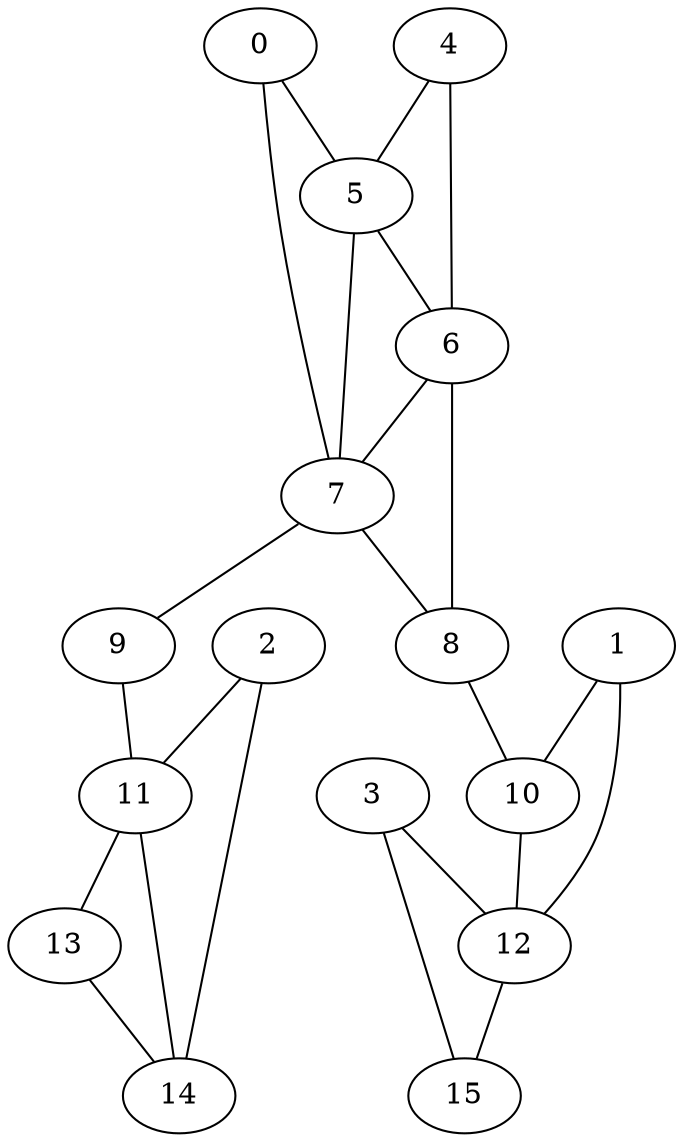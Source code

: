 digraph "no_name" {
edge [dir=none]
node [shape = ellipse];
  0;  1;  2;  3;  4;  5;  6;  7;  8;  9;  10;  11;  12;  13;  14;  15;
  0 -> 7;
  0 -> 5;
  1 -> 12;
  1 -> 10;
  2 -> 11;
  2 -> 14;
  3 -> 15;
  3 -> 12;
  4 -> 6;
  4 -> 5;
  5 -> 6;
  5 -> 7;
  6 -> 8;
  6 -> 7;
  7 -> 8;
  7 -> 9;
  8 -> 10;
  9 -> 11;
  10 -> 12;
  11 -> 14;
  11 -> 13;
  12 -> 15;
  13 -> 14;

}
